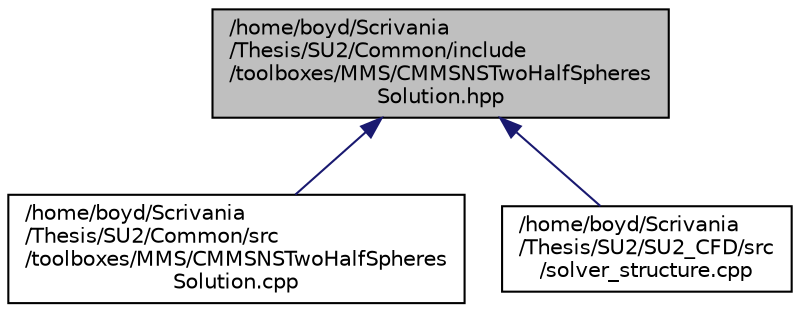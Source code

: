 digraph "/home/boyd/Scrivania/Thesis/SU2/Common/include/toolboxes/MMS/CMMSNSTwoHalfSpheresSolution.hpp"
{
  edge [fontname="Helvetica",fontsize="10",labelfontname="Helvetica",labelfontsize="10"];
  node [fontname="Helvetica",fontsize="10",shape=record];
  Node30 [label="/home/boyd/Scrivania\l/Thesis/SU2/Common/include\l/toolboxes/MMS/CMMSNSTwoHalfSpheres\lSolution.hpp",height=0.2,width=0.4,color="black", fillcolor="grey75", style="filled", fontcolor="black"];
  Node30 -> Node31 [dir="back",color="midnightblue",fontsize="10",style="solid",fontname="Helvetica"];
  Node31 [label="/home/boyd/Scrivania\l/Thesis/SU2/Common/src\l/toolboxes/MMS/CMMSNSTwoHalfSpheres\lSolution.cpp",height=0.2,width=0.4,color="black", fillcolor="white", style="filled",URL="$_c_m_m_s_n_s_two_half_spheres_solution_8cpp.html",tooltip="Implementations of the member functions of CMMSNSTwoHalfSpheresSolution. "];
  Node30 -> Node32 [dir="back",color="midnightblue",fontsize="10",style="solid",fontname="Helvetica"];
  Node32 [label="/home/boyd/Scrivania\l/Thesis/SU2/SU2_CFD/src\l/solver_structure.cpp",height=0.2,width=0.4,color="black", fillcolor="white", style="filled",URL="$solver__structure_8cpp.html",tooltip="Main subroutines for solving primal and adjoint problems. "];
}
